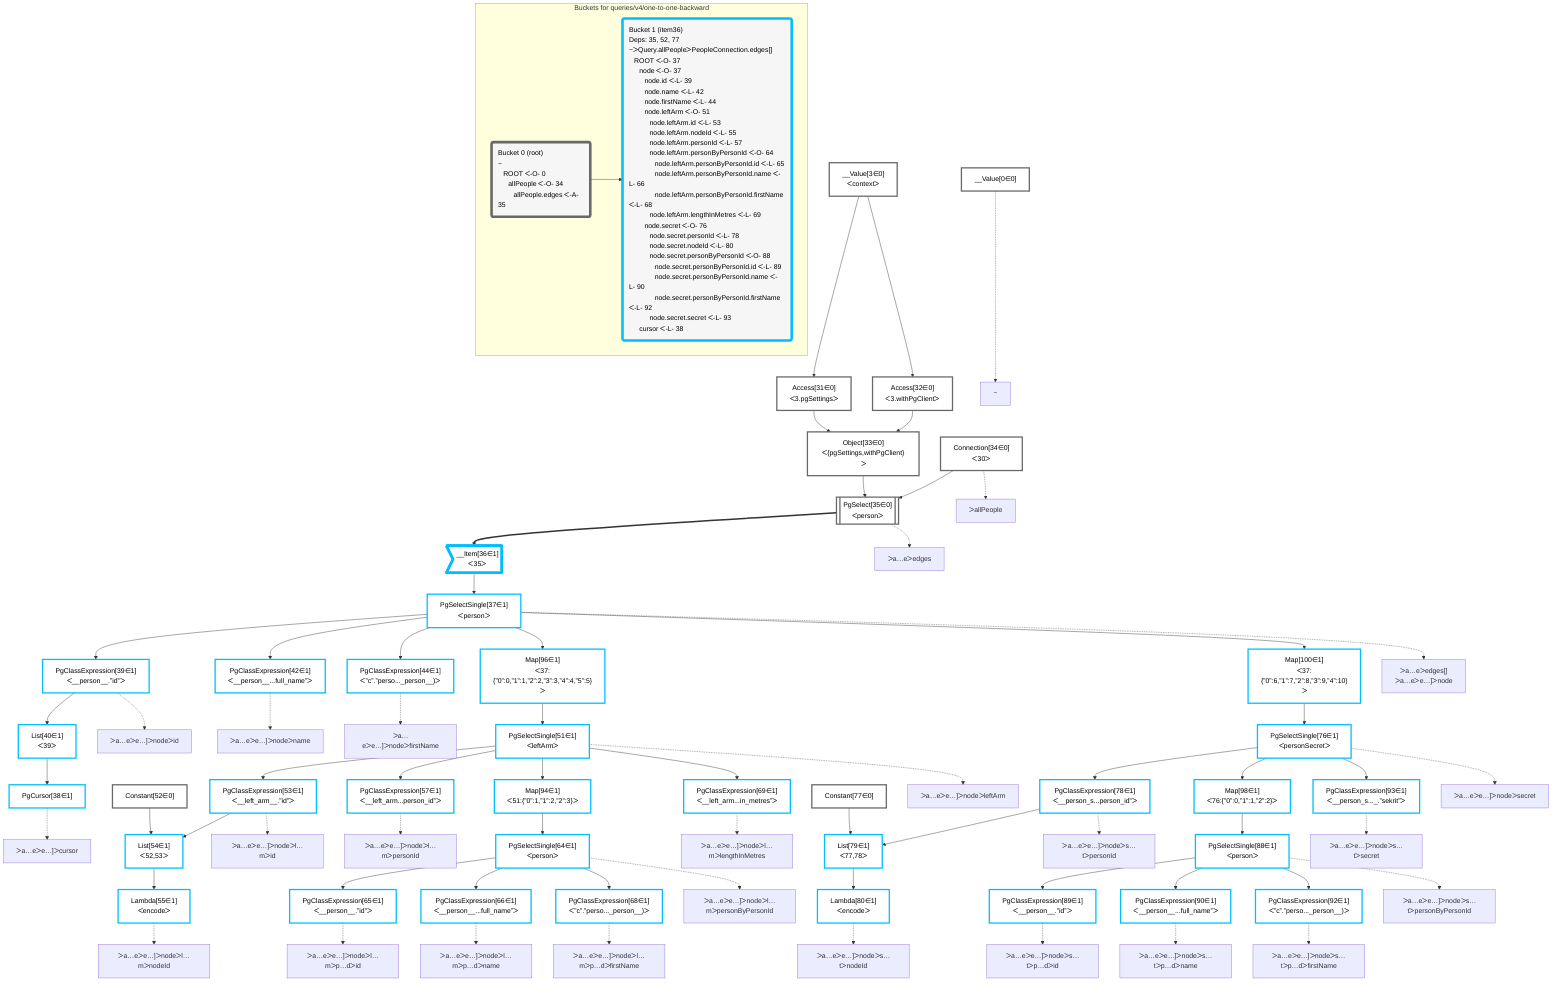 graph TD
    classDef path fill:#eee,stroke:#000,color:#000
    classDef plan fill:#fff,stroke-width:3px,color:#000
    classDef itemplan fill:#fff,stroke-width:6px,color:#000
    classDef sideeffectplan fill:#f00,stroke-width:6px,color:#000
    classDef bucket fill:#f6f6f6,color:#000,stroke-width:6px,text-align:left


    %% define plans
    __Value0["__Value[0∈0]"]:::plan
    __Value3["__Value[3∈0]<br />ᐸcontextᐳ"]:::plan
    Access31["Access[31∈0]<br />ᐸ3.pgSettingsᐳ"]:::plan
    Access32["Access[32∈0]<br />ᐸ3.withPgClientᐳ"]:::plan
    Object33["Object[33∈0]<br />ᐸ{pgSettings,withPgClient}ᐳ"]:::plan
    Connection34["Connection[34∈0]<br />ᐸ30ᐳ"]:::plan
    PgSelect35[["PgSelect[35∈0]<br />ᐸpersonᐳ"]]:::plan
    __Item36>"__Item[36∈1]<br />ᐸ35ᐳ"]:::itemplan
    PgSelectSingle37["PgSelectSingle[37∈1]<br />ᐸpersonᐳ"]:::plan
    PgClassExpression39["PgClassExpression[39∈1]<br />ᐸ__person__.”id”ᐳ"]:::plan
    List40["List[40∈1]<br />ᐸ39ᐳ"]:::plan
    PgCursor38["PgCursor[38∈1]"]:::plan
    PgClassExpression42["PgClassExpression[42∈1]<br />ᐸ__person__...full_name”ᐳ"]:::plan
    PgClassExpression44["PgClassExpression[44∈1]<br />ᐸ”c”.”perso..._person__)ᐳ"]:::plan
    Map96["Map[96∈1]<br />ᐸ37:{”0”:0,”1”:1,”2”:2,”3”:3,”4”:4,”5”:5}ᐳ"]:::plan
    PgSelectSingle51["PgSelectSingle[51∈1]<br />ᐸleftArmᐳ"]:::plan
    Constant52["Constant[52∈0]"]:::plan
    PgClassExpression53["PgClassExpression[53∈1]<br />ᐸ__left_arm__.”id”ᐳ"]:::plan
    List54["List[54∈1]<br />ᐸ52,53ᐳ"]:::plan
    Lambda55["Lambda[55∈1]<br />ᐸencodeᐳ"]:::plan
    PgClassExpression57["PgClassExpression[57∈1]<br />ᐸ__left_arm...person_id”ᐳ"]:::plan
    Map94["Map[94∈1]<br />ᐸ51:{”0”:1,”1”:2,”2”:3}ᐳ"]:::plan
    PgSelectSingle64["PgSelectSingle[64∈1]<br />ᐸpersonᐳ"]:::plan
    PgClassExpression65["PgClassExpression[65∈1]<br />ᐸ__person__.”id”ᐳ"]:::plan
    PgClassExpression66["PgClassExpression[66∈1]<br />ᐸ__person__...full_name”ᐳ"]:::plan
    PgClassExpression68["PgClassExpression[68∈1]<br />ᐸ”c”.”perso..._person__)ᐳ"]:::plan
    PgClassExpression69["PgClassExpression[69∈1]<br />ᐸ__left_arm...in_metres”ᐳ"]:::plan
    Map100["Map[100∈1]<br />ᐸ37:{”0”:6,”1”:7,”2”:8,”3”:9,”4”:10}ᐳ"]:::plan
    PgSelectSingle76["PgSelectSingle[76∈1]<br />ᐸpersonSecretᐳ"]:::plan
    Constant77["Constant[77∈0]"]:::plan
    PgClassExpression78["PgClassExpression[78∈1]<br />ᐸ__person_s...person_id”ᐳ"]:::plan
    List79["List[79∈1]<br />ᐸ77,78ᐳ"]:::plan
    Lambda80["Lambda[80∈1]<br />ᐸencodeᐳ"]:::plan
    Map98["Map[98∈1]<br />ᐸ76:{”0”:0,”1”:1,”2”:2}ᐳ"]:::plan
    PgSelectSingle88["PgSelectSingle[88∈1]<br />ᐸpersonᐳ"]:::plan
    PgClassExpression89["PgClassExpression[89∈1]<br />ᐸ__person__.”id”ᐳ"]:::plan
    PgClassExpression90["PgClassExpression[90∈1]<br />ᐸ__person__...full_name”ᐳ"]:::plan
    PgClassExpression92["PgClassExpression[92∈1]<br />ᐸ”c”.”perso..._person__)ᐳ"]:::plan
    PgClassExpression93["PgClassExpression[93∈1]<br />ᐸ__person_s..._.”sekrit”ᐳ"]:::plan

    %% plan dependencies
    __Value3 --> Access31
    __Value3 --> Access32
    Access31 & Access32 --> Object33
    Object33 & Connection34 --> PgSelect35
    PgSelect35 ==> __Item36
    __Item36 --> PgSelectSingle37
    PgSelectSingle37 --> PgClassExpression39
    PgClassExpression39 --> List40
    List40 --> PgCursor38
    PgSelectSingle37 --> PgClassExpression42
    PgSelectSingle37 --> PgClassExpression44
    PgSelectSingle37 --> Map96
    Map96 --> PgSelectSingle51
    PgSelectSingle51 --> PgClassExpression53
    Constant52 & PgClassExpression53 --> List54
    List54 --> Lambda55
    PgSelectSingle51 --> PgClassExpression57
    PgSelectSingle51 --> Map94
    Map94 --> PgSelectSingle64
    PgSelectSingle64 --> PgClassExpression65
    PgSelectSingle64 --> PgClassExpression66
    PgSelectSingle64 --> PgClassExpression68
    PgSelectSingle51 --> PgClassExpression69
    PgSelectSingle37 --> Map100
    Map100 --> PgSelectSingle76
    PgSelectSingle76 --> PgClassExpression78
    Constant77 & PgClassExpression78 --> List79
    List79 --> Lambda80
    PgSelectSingle76 --> Map98
    Map98 --> PgSelectSingle88
    PgSelectSingle88 --> PgClassExpression89
    PgSelectSingle88 --> PgClassExpression90
    PgSelectSingle88 --> PgClassExpression92
    PgSelectSingle76 --> PgClassExpression93

    %% plan-to-path relationships
    P0["~"]
    __Value0 -.-> P0
    P34["ᐳallPeople"]
    Connection34 -.-> P34
    P35["ᐳa…eᐳedges"]
    PgSelect35 -.-> P35
    P37["ᐳa…eᐳedges[]<br />ᐳa…eᐳe…]ᐳnode"]
    PgSelectSingle37 -.-> P37
    P38["ᐳa…eᐳe…]ᐳcursor"]
    PgCursor38 -.-> P38
    P39["ᐳa…eᐳe…]ᐳnodeᐳid"]
    PgClassExpression39 -.-> P39
    P42["ᐳa…eᐳe…]ᐳnodeᐳname"]
    PgClassExpression42 -.-> P42
    P44["ᐳa…eᐳe…]ᐳnodeᐳfirstName"]
    PgClassExpression44 -.-> P44
    P51["ᐳa…eᐳe…]ᐳnodeᐳleftArm"]
    PgSelectSingle51 -.-> P51
    P53["ᐳa…eᐳe…]ᐳnodeᐳl…mᐳid"]
    PgClassExpression53 -.-> P53
    P55["ᐳa…eᐳe…]ᐳnodeᐳl…mᐳnodeId"]
    Lambda55 -.-> P55
    P57["ᐳa…eᐳe…]ᐳnodeᐳl…mᐳpersonId"]
    PgClassExpression57 -.-> P57
    P64["ᐳa…eᐳe…]ᐳnodeᐳl…mᐳpersonByPersonId"]
    PgSelectSingle64 -.-> P64
    P65["ᐳa…eᐳe…]ᐳnodeᐳl…mᐳp…dᐳid"]
    PgClassExpression65 -.-> P65
    P66["ᐳa…eᐳe…]ᐳnodeᐳl…mᐳp…dᐳname"]
    PgClassExpression66 -.-> P66
    P68["ᐳa…eᐳe…]ᐳnodeᐳl…mᐳp…dᐳfirstName"]
    PgClassExpression68 -.-> P68
    P69["ᐳa…eᐳe…]ᐳnodeᐳl…mᐳlengthInMetres"]
    PgClassExpression69 -.-> P69
    P76["ᐳa…eᐳe…]ᐳnodeᐳsecret"]
    PgSelectSingle76 -.-> P76
    P78["ᐳa…eᐳe…]ᐳnodeᐳs…tᐳpersonId"]
    PgClassExpression78 -.-> P78
    P80["ᐳa…eᐳe…]ᐳnodeᐳs…tᐳnodeId"]
    Lambda80 -.-> P80
    P88["ᐳa…eᐳe…]ᐳnodeᐳs…tᐳpersonByPersonId"]
    PgSelectSingle88 -.-> P88
    P89["ᐳa…eᐳe…]ᐳnodeᐳs…tᐳp…dᐳid"]
    PgClassExpression89 -.-> P89
    P90["ᐳa…eᐳe…]ᐳnodeᐳs…tᐳp…dᐳname"]
    PgClassExpression90 -.-> P90
    P92["ᐳa…eᐳe…]ᐳnodeᐳs…tᐳp…dᐳfirstName"]
    PgClassExpression92 -.-> P92
    P93["ᐳa…eᐳe…]ᐳnodeᐳs…tᐳsecret"]
    PgClassExpression93 -.-> P93

    subgraph "Buckets for queries/v4/one-to-one-backward"
    Bucket0("Bucket 0 (root)<br />~<br />⠀ROOT ᐸ-O- 0<br />⠀⠀allPeople ᐸ-O- 34<br />⠀⠀⠀allPeople.edges ᐸ-A- 35"):::bucket
    classDef bucket0 stroke:#696969
    class Bucket0,__Value0,__Value3,Access31,Access32,Object33,Connection34,PgSelect35,Constant52,Constant77 bucket0
    Bucket1("Bucket 1 (item36)<br />Deps: 35, 52, 77<br />~ᐳQuery.allPeopleᐳPeopleConnection.edges[]<br />⠀ROOT ᐸ-O- 37<br />⠀⠀node ᐸ-O- 37<br />⠀⠀⠀node.id ᐸ-L- 39<br />⠀⠀⠀node.name ᐸ-L- 42<br />⠀⠀⠀node.firstName ᐸ-L- 44<br />⠀⠀⠀node.leftArm ᐸ-O- 51<br />⠀⠀⠀⠀node.leftArm.id ᐸ-L- 53<br />⠀⠀⠀⠀node.leftArm.nodeId ᐸ-L- 55<br />⠀⠀⠀⠀node.leftArm.personId ᐸ-L- 57<br />⠀⠀⠀⠀node.leftArm.personByPersonId ᐸ-O- 64<br />⠀⠀⠀⠀⠀node.leftArm.personByPersonId.id ᐸ-L- 65<br />⠀⠀⠀⠀⠀node.leftArm.personByPersonId.name ᐸ-L- 66<br />⠀⠀⠀⠀⠀node.leftArm.personByPersonId.firstName ᐸ-L- 68<br />⠀⠀⠀⠀node.leftArm.lengthInMetres ᐸ-L- 69<br />⠀⠀⠀node.secret ᐸ-O- 76<br />⠀⠀⠀⠀node.secret.personId ᐸ-L- 78<br />⠀⠀⠀⠀node.secret.nodeId ᐸ-L- 80<br />⠀⠀⠀⠀node.secret.personByPersonId ᐸ-O- 88<br />⠀⠀⠀⠀⠀node.secret.personByPersonId.id ᐸ-L- 89<br />⠀⠀⠀⠀⠀node.secret.personByPersonId.name ᐸ-L- 90<br />⠀⠀⠀⠀⠀node.secret.personByPersonId.firstName ᐸ-L- 92<br />⠀⠀⠀⠀node.secret.secret ᐸ-L- 93<br />⠀⠀cursor ᐸ-L- 38"):::bucket
    classDef bucket1 stroke:#00bfff
    class Bucket1,__Item36,PgSelectSingle37,PgCursor38,PgClassExpression39,List40,PgClassExpression42,PgClassExpression44,PgSelectSingle51,PgClassExpression53,List54,Lambda55,PgClassExpression57,PgSelectSingle64,PgClassExpression65,PgClassExpression66,PgClassExpression68,PgClassExpression69,PgSelectSingle76,PgClassExpression78,List79,Lambda80,PgSelectSingle88,PgClassExpression89,PgClassExpression90,PgClassExpression92,PgClassExpression93,Map94,Map96,Map98,Map100 bucket1
    Bucket0 --> Bucket1
    end